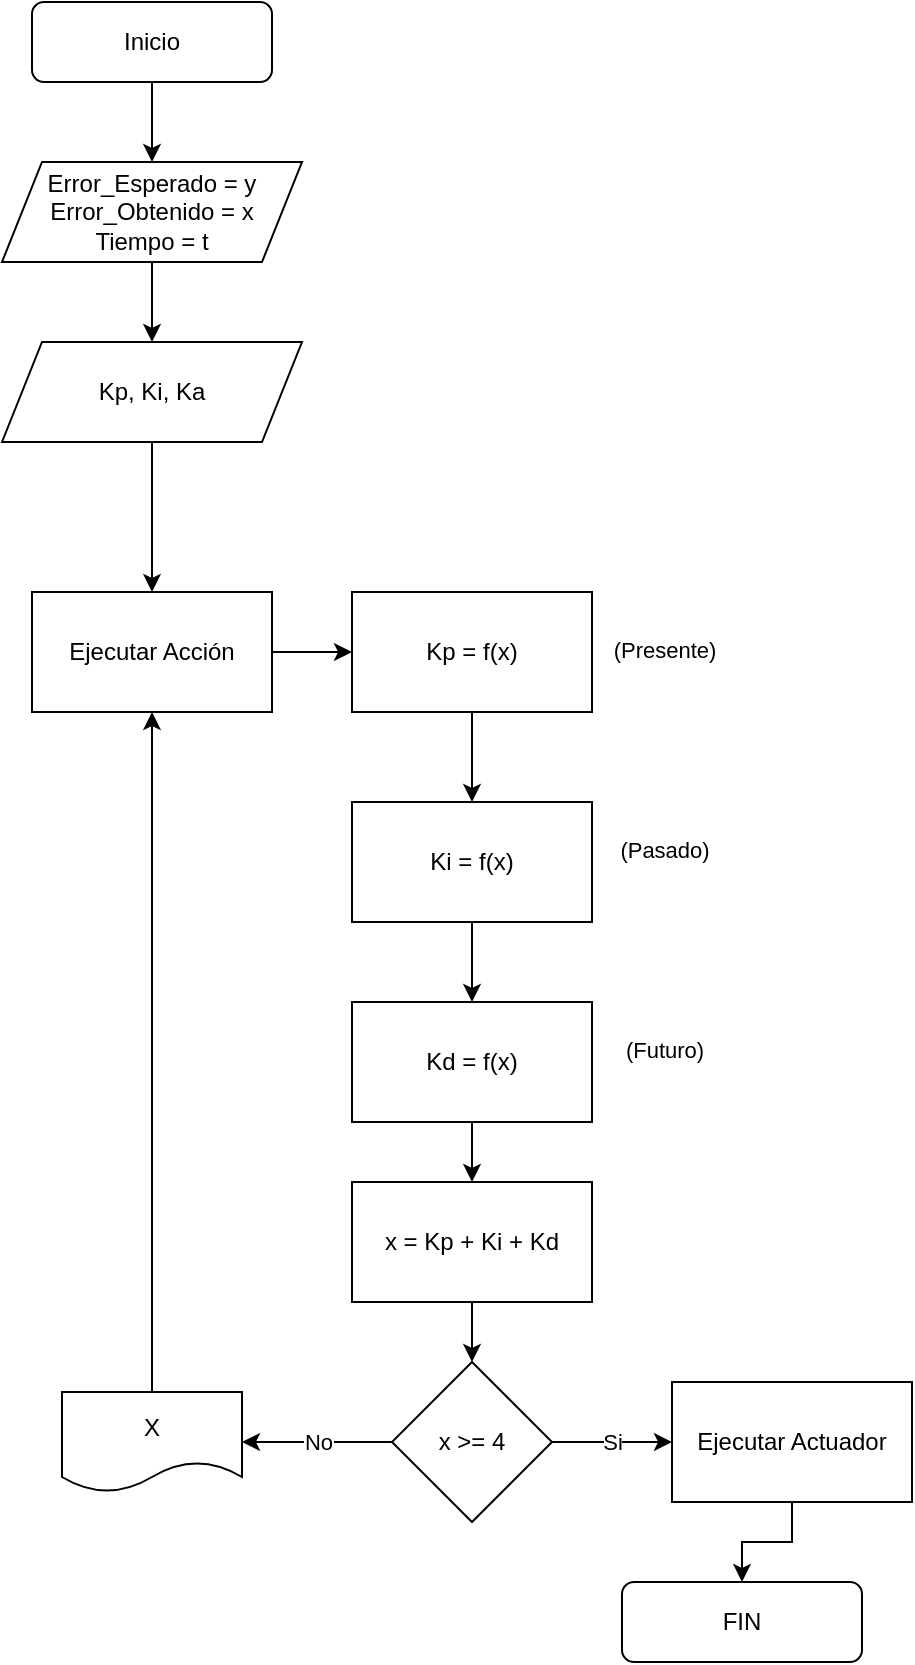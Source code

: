 <mxfile version="16.5.5" type="github">
  <diagram id="C5RBs43oDa-KdzZeNtuy" name="Page-1">
    <mxGraphModel dx="1422" dy="832" grid="1" gridSize="10" guides="1" tooltips="1" connect="1" arrows="1" fold="1" page="1" pageScale="1" pageWidth="827" pageHeight="1169" math="0" shadow="0">
      <root>
        <mxCell id="WIyWlLk6GJQsqaUBKTNV-0" />
        <mxCell id="WIyWlLk6GJQsqaUBKTNV-1" parent="WIyWlLk6GJQsqaUBKTNV-0" />
        <mxCell id="5BcaOqx7kz7zb052mj5V-5" value="" style="edgeStyle=orthogonalEdgeStyle;rounded=0;orthogonalLoop=1;jettySize=auto;html=1;entryX=0.5;entryY=0;entryDx=0;entryDy=0;" parent="WIyWlLk6GJQsqaUBKTNV-1" source="WIyWlLk6GJQsqaUBKTNV-3" target="5BcaOqx7kz7zb052mj5V-6" edge="1">
          <mxGeometry relative="1" as="geometry">
            <mxPoint x="285" y="190" as="targetPoint" />
          </mxGeometry>
        </mxCell>
        <mxCell id="WIyWlLk6GJQsqaUBKTNV-3" value="Inicio" style="rounded=1;whiteSpace=wrap;html=1;fontSize=12;glass=0;strokeWidth=1;shadow=0;" parent="WIyWlLk6GJQsqaUBKTNV-1" vertex="1">
          <mxGeometry x="225" y="110" width="120" height="40" as="geometry" />
        </mxCell>
        <mxCell id="5BcaOqx7kz7zb052mj5V-8" value="" style="edgeStyle=orthogonalEdgeStyle;rounded=0;orthogonalLoop=1;jettySize=auto;html=1;" parent="WIyWlLk6GJQsqaUBKTNV-1" source="5BcaOqx7kz7zb052mj5V-6" target="5BcaOqx7kz7zb052mj5V-7" edge="1">
          <mxGeometry relative="1" as="geometry" />
        </mxCell>
        <mxCell id="5BcaOqx7kz7zb052mj5V-6" value="Error_Esperado = y&lt;br&gt;Error_Obtenido = x&lt;br&gt;Tiempo = t" style="shape=parallelogram;perimeter=parallelogramPerimeter;whiteSpace=wrap;html=1;fixedSize=1;" parent="WIyWlLk6GJQsqaUBKTNV-1" vertex="1">
          <mxGeometry x="210" y="190" width="150" height="50" as="geometry" />
        </mxCell>
        <mxCell id="5BcaOqx7kz7zb052mj5V-22" value="" style="edgeStyle=orthogonalEdgeStyle;rounded=0;orthogonalLoop=1;jettySize=auto;html=1;" parent="WIyWlLk6GJQsqaUBKTNV-1" source="5BcaOqx7kz7zb052mj5V-7" target="5BcaOqx7kz7zb052mj5V-21" edge="1">
          <mxGeometry relative="1" as="geometry" />
        </mxCell>
        <mxCell id="5BcaOqx7kz7zb052mj5V-7" value="&lt;font style=&quot;vertical-align: inherit&quot;&gt;&lt;font style=&quot;vertical-align: inherit&quot;&gt;Kp, Ki, Ka&lt;/font&gt;&lt;/font&gt;" style="shape=parallelogram;perimeter=parallelogramPerimeter;whiteSpace=wrap;html=1;fixedSize=1;" parent="WIyWlLk6GJQsqaUBKTNV-1" vertex="1">
          <mxGeometry x="210" y="280" width="150" height="50" as="geometry" />
        </mxCell>
        <mxCell id="5BcaOqx7kz7zb052mj5V-14" value="" style="edgeStyle=orthogonalEdgeStyle;rounded=0;orthogonalLoop=1;jettySize=auto;html=1;" parent="WIyWlLk6GJQsqaUBKTNV-1" source="5BcaOqx7kz7zb052mj5V-11" target="5BcaOqx7kz7zb052mj5V-13" edge="1">
          <mxGeometry relative="1" as="geometry" />
        </mxCell>
        <mxCell id="5BcaOqx7kz7zb052mj5V-11" value="Kp = f(x) " style="whiteSpace=wrap;html=1;" parent="WIyWlLk6GJQsqaUBKTNV-1" vertex="1">
          <mxGeometry x="385" y="405" width="120" height="60" as="geometry" />
        </mxCell>
        <mxCell id="5BcaOqx7kz7zb052mj5V-16" value="" style="edgeStyle=orthogonalEdgeStyle;rounded=0;orthogonalLoop=1;jettySize=auto;html=1;" parent="WIyWlLk6GJQsqaUBKTNV-1" source="5BcaOqx7kz7zb052mj5V-13" target="5BcaOqx7kz7zb052mj5V-15" edge="1">
          <mxGeometry relative="1" as="geometry" />
        </mxCell>
        <mxCell id="5BcaOqx7kz7zb052mj5V-13" value="Ki = f(x)" style="whiteSpace=wrap;html=1;" parent="WIyWlLk6GJQsqaUBKTNV-1" vertex="1">
          <mxGeometry x="385" y="510" width="120" height="60" as="geometry" />
        </mxCell>
        <mxCell id="5BcaOqx7kz7zb052mj5V-25" value="" style="edgeStyle=orthogonalEdgeStyle;rounded=0;orthogonalLoop=1;jettySize=auto;html=1;" parent="WIyWlLk6GJQsqaUBKTNV-1" source="5BcaOqx7kz7zb052mj5V-15" target="5BcaOqx7kz7zb052mj5V-24" edge="1">
          <mxGeometry relative="1" as="geometry" />
        </mxCell>
        <mxCell id="5BcaOqx7kz7zb052mj5V-15" value="Kd = f(x)" style="whiteSpace=wrap;html=1;" parent="WIyWlLk6GJQsqaUBKTNV-1" vertex="1">
          <mxGeometry x="385" y="610" width="120" height="60" as="geometry" />
        </mxCell>
        <mxCell id="5BcaOqx7kz7zb052mj5V-18" value="(Presente)" style="edgeLabel;html=1;align=center;verticalAlign=middle;resizable=0;points=[];" parent="WIyWlLk6GJQsqaUBKTNV-1" vertex="1" connectable="0">
          <mxGeometry x="374.999" y="440" as="geometry">
            <mxPoint x="166" y="-6" as="offset" />
          </mxGeometry>
        </mxCell>
        <mxCell id="5BcaOqx7kz7zb052mj5V-19" value="(Pasado)" style="edgeLabel;html=1;align=center;verticalAlign=middle;resizable=0;points=[];" parent="WIyWlLk6GJQsqaUBKTNV-1" vertex="1" connectable="0">
          <mxGeometry x="374.999" y="540" as="geometry">
            <mxPoint x="166" y="-6" as="offset" />
          </mxGeometry>
        </mxCell>
        <mxCell id="5BcaOqx7kz7zb052mj5V-20" value="(Futuro)" style="edgeLabel;html=1;align=center;verticalAlign=middle;resizable=0;points=[];" parent="WIyWlLk6GJQsqaUBKTNV-1" vertex="1" connectable="0">
          <mxGeometry x="374.999" y="640" as="geometry">
            <mxPoint x="166" y="-6" as="offset" />
          </mxGeometry>
        </mxCell>
        <mxCell id="5BcaOqx7kz7zb052mj5V-23" value="" style="edgeStyle=orthogonalEdgeStyle;rounded=0;orthogonalLoop=1;jettySize=auto;html=1;" parent="WIyWlLk6GJQsqaUBKTNV-1" source="5BcaOqx7kz7zb052mj5V-21" target="5BcaOqx7kz7zb052mj5V-11" edge="1">
          <mxGeometry relative="1" as="geometry" />
        </mxCell>
        <mxCell id="5BcaOqx7kz7zb052mj5V-21" value="Ejecutar Acción" style="whiteSpace=wrap;html=1;" parent="WIyWlLk6GJQsqaUBKTNV-1" vertex="1">
          <mxGeometry x="225" y="405" width="120" height="60" as="geometry" />
        </mxCell>
        <mxCell id="5BcaOqx7kz7zb052mj5V-27" value="" style="edgeStyle=orthogonalEdgeStyle;rounded=0;orthogonalLoop=1;jettySize=auto;html=1;" parent="WIyWlLk6GJQsqaUBKTNV-1" source="5BcaOqx7kz7zb052mj5V-24" target="5BcaOqx7kz7zb052mj5V-26" edge="1">
          <mxGeometry relative="1" as="geometry" />
        </mxCell>
        <mxCell id="5BcaOqx7kz7zb052mj5V-24" value="x = Kp + Ki + Kd" style="whiteSpace=wrap;html=1;" parent="WIyWlLk6GJQsqaUBKTNV-1" vertex="1">
          <mxGeometry x="385" y="700" width="120" height="60" as="geometry" />
        </mxCell>
        <mxCell id="5BcaOqx7kz7zb052mj5V-29" value="Si" style="edgeStyle=orthogonalEdgeStyle;rounded=0;orthogonalLoop=1;jettySize=auto;html=1;" parent="WIyWlLk6GJQsqaUBKTNV-1" source="5BcaOqx7kz7zb052mj5V-26" target="5BcaOqx7kz7zb052mj5V-28" edge="1">
          <mxGeometry relative="1" as="geometry" />
        </mxCell>
        <mxCell id="5BcaOqx7kz7zb052mj5V-33" value="No" style="edgeStyle=orthogonalEdgeStyle;rounded=0;orthogonalLoop=1;jettySize=auto;html=1;" parent="WIyWlLk6GJQsqaUBKTNV-1" source="5BcaOqx7kz7zb052mj5V-26" target="5BcaOqx7kz7zb052mj5V-32" edge="1">
          <mxGeometry relative="1" as="geometry" />
        </mxCell>
        <mxCell id="5BcaOqx7kz7zb052mj5V-26" value="x &amp;gt;= 4" style="rhombus;whiteSpace=wrap;html=1;" parent="WIyWlLk6GJQsqaUBKTNV-1" vertex="1">
          <mxGeometry x="405" y="790" width="80" height="80" as="geometry" />
        </mxCell>
        <mxCell id="5BcaOqx7kz7zb052mj5V-31" value="" style="edgeStyle=orthogonalEdgeStyle;rounded=0;orthogonalLoop=1;jettySize=auto;html=1;" parent="WIyWlLk6GJQsqaUBKTNV-1" source="5BcaOqx7kz7zb052mj5V-28" target="5BcaOqx7kz7zb052mj5V-30" edge="1">
          <mxGeometry relative="1" as="geometry" />
        </mxCell>
        <mxCell id="5BcaOqx7kz7zb052mj5V-28" value="Ejecutar Actuador" style="whiteSpace=wrap;html=1;" parent="WIyWlLk6GJQsqaUBKTNV-1" vertex="1">
          <mxGeometry x="545" y="800" width="120" height="60" as="geometry" />
        </mxCell>
        <mxCell id="5BcaOqx7kz7zb052mj5V-30" value="FIN" style="rounded=1;whiteSpace=wrap;html=1;" parent="WIyWlLk6GJQsqaUBKTNV-1" vertex="1">
          <mxGeometry x="520" y="900" width="120" height="40" as="geometry" />
        </mxCell>
        <mxCell id="5BcaOqx7kz7zb052mj5V-35" value="" style="edgeStyle=orthogonalEdgeStyle;rounded=0;orthogonalLoop=1;jettySize=auto;html=1;entryX=0.5;entryY=1;entryDx=0;entryDy=0;" parent="WIyWlLk6GJQsqaUBKTNV-1" source="5BcaOqx7kz7zb052mj5V-32" target="5BcaOqx7kz7zb052mj5V-21" edge="1">
          <mxGeometry relative="1" as="geometry">
            <mxPoint x="310" y="700" as="targetPoint" />
          </mxGeometry>
        </mxCell>
        <mxCell id="5BcaOqx7kz7zb052mj5V-32" value="X" style="shape=document;whiteSpace=wrap;html=1;boundedLbl=1;rotation=0;" parent="WIyWlLk6GJQsqaUBKTNV-1" vertex="1">
          <mxGeometry x="240" y="805" width="90" height="50" as="geometry" />
        </mxCell>
      </root>
    </mxGraphModel>
  </diagram>
</mxfile>

